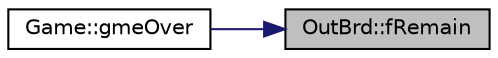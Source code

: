 digraph "OutBrd::fRemain"
{
 // INTERACTIVE_SVG=YES
 // LATEX_PDF_SIZE
  edge [fontname="Helvetica",fontsize="10",labelfontname="Helvetica",labelfontsize="10"];
  node [fontname="Helvetica",fontsize="10",shape=record];
  rankdir="RL";
  Node1 [label="OutBrd::fRemain",height=0.2,width=0.4,color="black", fillcolor="grey75", style="filled", fontcolor="black",tooltip=" "];
  Node1 -> Node2 [dir="back",color="midnightblue",fontsize="10",style="solid"];
  Node2 [label="Game::gmeOver",height=0.2,width=0.4,color="black", fillcolor="white", style="filled",URL="$dd/d1f/class_game.html#a42016555166b4ab075e1db5224a65d7d",tooltip=" "];
}
